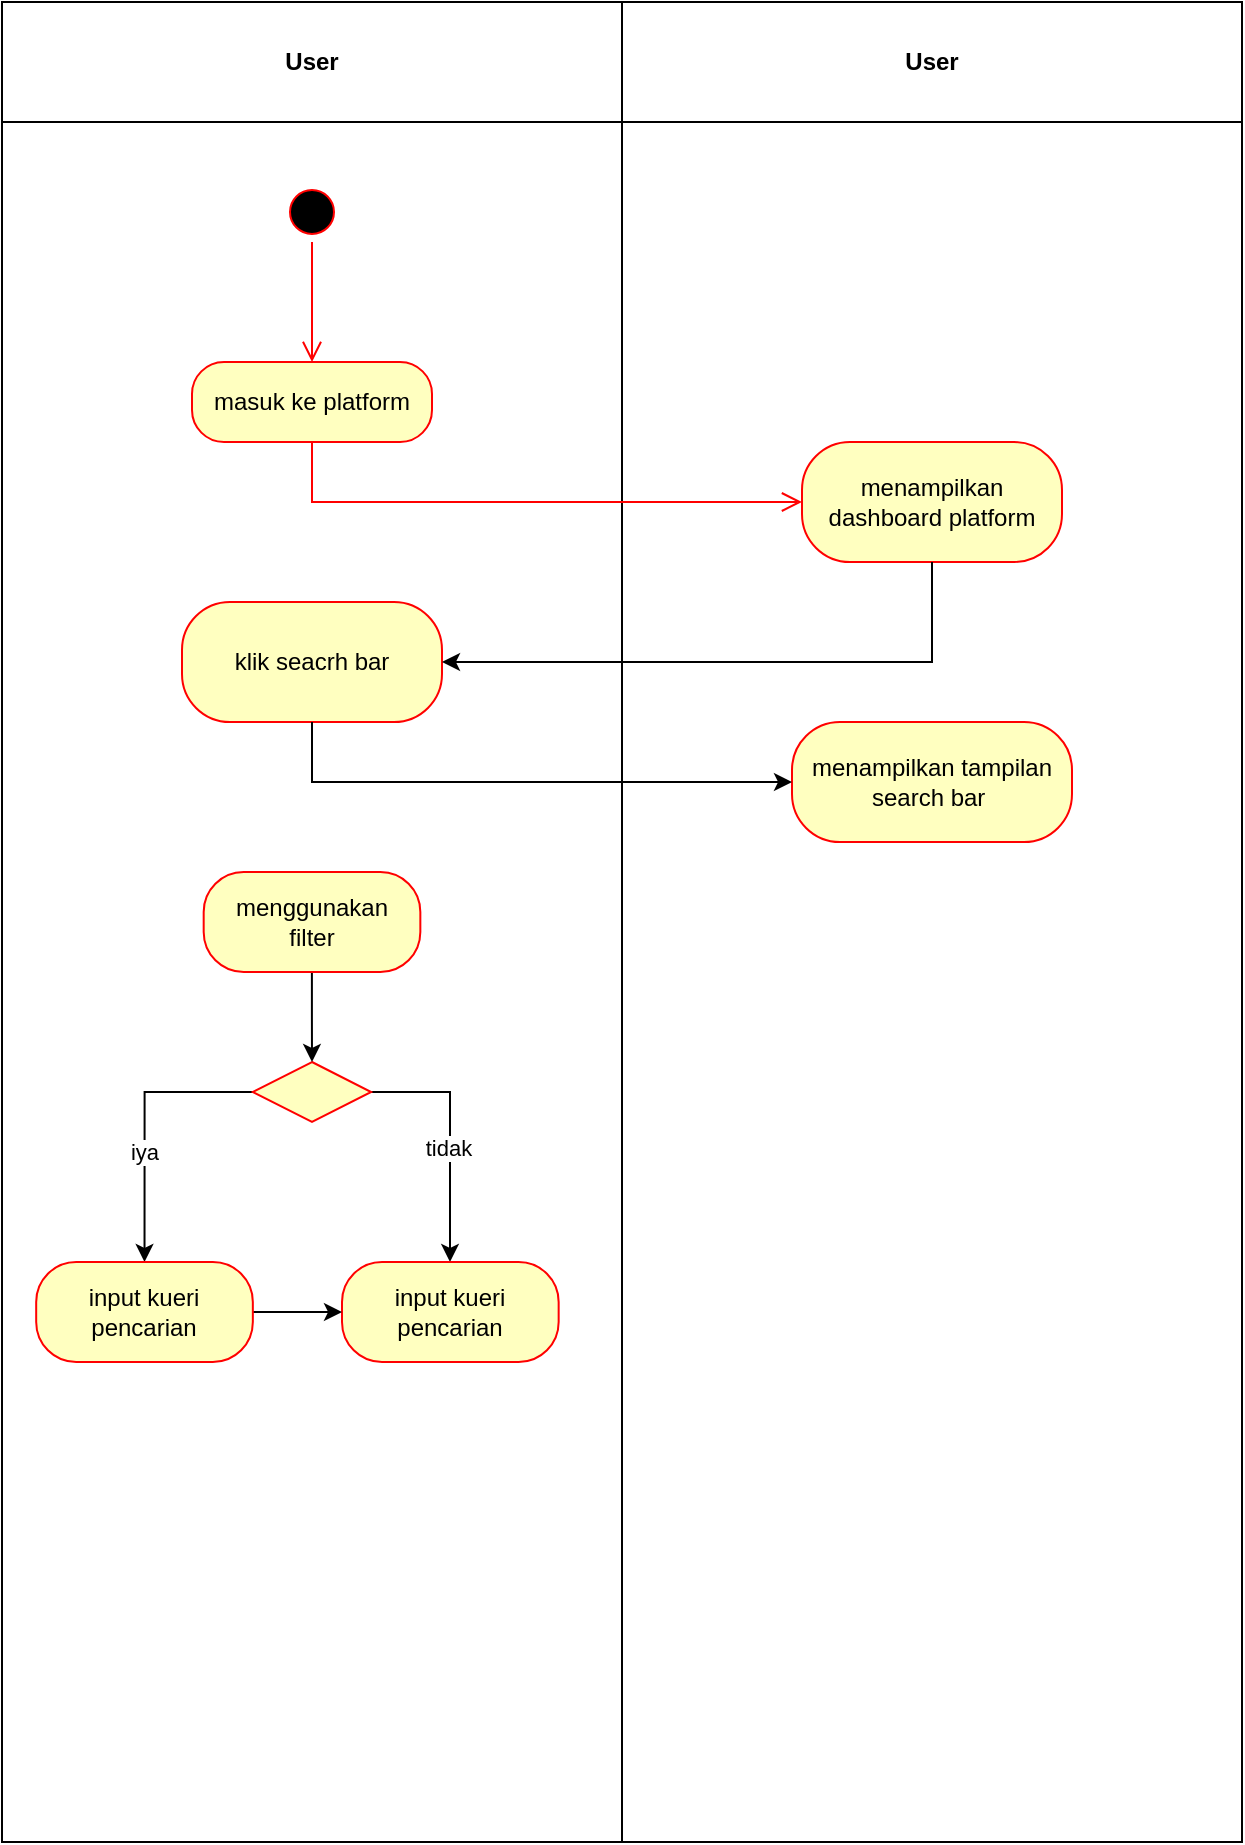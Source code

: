 <mxfile version="21.7.5" type="github">
  <diagram name="Page-1" id="MIZxu7wP4mGmkguLZ6-_">
    <mxGraphModel dx="990" dy="884" grid="1" gridSize="10" guides="1" tooltips="1" connect="1" arrows="1" fold="1" page="1" pageScale="1" pageWidth="850" pageHeight="1100" math="0" shadow="0">
      <root>
        <mxCell id="0" />
        <mxCell id="1" parent="0" />
        <mxCell id="-zU65-0QSF1-2YwMjitU-1" value="User" style="swimlane;whiteSpace=wrap;html=1;startSize=60;" vertex="1" parent="1">
          <mxGeometry x="170" y="80" width="310" height="920" as="geometry" />
        </mxCell>
        <mxCell id="-zU65-0QSF1-2YwMjitU-3" value="" style="ellipse;html=1;shape=startState;fillColor=#000000;strokeColor=#ff0000;" vertex="1" parent="-zU65-0QSF1-2YwMjitU-1">
          <mxGeometry x="140" y="90" width="30" height="30" as="geometry" />
        </mxCell>
        <mxCell id="-zU65-0QSF1-2YwMjitU-4" value="" style="edgeStyle=orthogonalEdgeStyle;html=1;verticalAlign=bottom;endArrow=open;endSize=8;strokeColor=#ff0000;rounded=0;" edge="1" source="-zU65-0QSF1-2YwMjitU-3" parent="-zU65-0QSF1-2YwMjitU-1">
          <mxGeometry relative="1" as="geometry">
            <mxPoint x="155" y="180" as="targetPoint" />
          </mxGeometry>
        </mxCell>
        <mxCell id="-zU65-0QSF1-2YwMjitU-5" value="masuk ke platform" style="rounded=1;whiteSpace=wrap;html=1;arcSize=40;fontColor=#000000;fillColor=#ffffc0;strokeColor=#ff0000;" vertex="1" parent="-zU65-0QSF1-2YwMjitU-1">
          <mxGeometry x="95" y="180" width="120" height="40" as="geometry" />
        </mxCell>
        <mxCell id="-zU65-0QSF1-2YwMjitU-12" value="klik seacrh bar" style="rounded=1;whiteSpace=wrap;html=1;arcSize=40;fontColor=#000000;fillColor=#ffffc0;strokeColor=#ff0000;" vertex="1" parent="-zU65-0QSF1-2YwMjitU-1">
          <mxGeometry x="90" y="300" width="130" height="60" as="geometry" />
        </mxCell>
        <mxCell id="-zU65-0QSF1-2YwMjitU-25" style="edgeStyle=orthogonalEdgeStyle;rounded=0;orthogonalLoop=1;jettySize=auto;html=1;entryX=0.5;entryY=0;entryDx=0;entryDy=0;" edge="1" parent="-zU65-0QSF1-2YwMjitU-1" source="-zU65-0QSF1-2YwMjitU-17" target="-zU65-0QSF1-2YwMjitU-24">
          <mxGeometry relative="1" as="geometry">
            <Array as="points">
              <mxPoint x="71" y="545" />
            </Array>
          </mxGeometry>
        </mxCell>
        <mxCell id="-zU65-0QSF1-2YwMjitU-29" value="iya" style="edgeLabel;html=1;align=center;verticalAlign=middle;resizable=0;points=[];" vertex="1" connectable="0" parent="-zU65-0QSF1-2YwMjitU-25">
          <mxGeometry x="0.2" y="-1" relative="1" as="geometry">
            <mxPoint as="offset" />
          </mxGeometry>
        </mxCell>
        <mxCell id="-zU65-0QSF1-2YwMjitU-27" style="edgeStyle=orthogonalEdgeStyle;rounded=0;orthogonalLoop=1;jettySize=auto;html=1;" edge="1" parent="-zU65-0QSF1-2YwMjitU-1" source="-zU65-0QSF1-2YwMjitU-17" target="-zU65-0QSF1-2YwMjitU-22">
          <mxGeometry relative="1" as="geometry">
            <Array as="points">
              <mxPoint x="224" y="545" />
            </Array>
          </mxGeometry>
        </mxCell>
        <mxCell id="-zU65-0QSF1-2YwMjitU-30" value="tidak" style="edgeLabel;html=1;align=center;verticalAlign=middle;resizable=0;points=[];" vertex="1" connectable="0" parent="-zU65-0QSF1-2YwMjitU-27">
          <mxGeometry x="0.084" y="-1" relative="1" as="geometry">
            <mxPoint as="offset" />
          </mxGeometry>
        </mxCell>
        <mxCell id="-zU65-0QSF1-2YwMjitU-17" value="" style="rhombus;whiteSpace=wrap;html=1;fontColor=#000000;fillColor=#ffffc0;strokeColor=#ff0000;" vertex="1" parent="-zU65-0QSF1-2YwMjitU-1">
          <mxGeometry x="125.42" y="530" width="59.16" height="30" as="geometry" />
        </mxCell>
        <mxCell id="-zU65-0QSF1-2YwMjitU-28" style="edgeStyle=orthogonalEdgeStyle;rounded=0;orthogonalLoop=1;jettySize=auto;html=1;entryX=0.5;entryY=0;entryDx=0;entryDy=0;" edge="1" parent="-zU65-0QSF1-2YwMjitU-1" source="-zU65-0QSF1-2YwMjitU-20" target="-zU65-0QSF1-2YwMjitU-17">
          <mxGeometry relative="1" as="geometry" />
        </mxCell>
        <mxCell id="-zU65-0QSF1-2YwMjitU-20" value="menggunakan &lt;br&gt;filter" style="rounded=1;whiteSpace=wrap;html=1;arcSize=40;fontColor=#000000;fillColor=#ffffc0;strokeColor=#ff0000;" vertex="1" parent="-zU65-0QSF1-2YwMjitU-1">
          <mxGeometry x="100.84" y="435" width="108.33" height="50" as="geometry" />
        </mxCell>
        <mxCell id="-zU65-0QSF1-2YwMjitU-22" value="input kueri pencarian" style="rounded=1;whiteSpace=wrap;html=1;arcSize=40;fontColor=#000000;fillColor=#ffffc0;strokeColor=#ff0000;" vertex="1" parent="-zU65-0QSF1-2YwMjitU-1">
          <mxGeometry x="170.0" y="630" width="108.33" height="50" as="geometry" />
        </mxCell>
        <mxCell id="-zU65-0QSF1-2YwMjitU-26" style="edgeStyle=orthogonalEdgeStyle;rounded=0;orthogonalLoop=1;jettySize=auto;html=1;entryX=0;entryY=0.5;entryDx=0;entryDy=0;" edge="1" parent="-zU65-0QSF1-2YwMjitU-1" source="-zU65-0QSF1-2YwMjitU-24" target="-zU65-0QSF1-2YwMjitU-22">
          <mxGeometry relative="1" as="geometry" />
        </mxCell>
        <mxCell id="-zU65-0QSF1-2YwMjitU-24" value="input kueri pencarian" style="rounded=1;whiteSpace=wrap;html=1;arcSize=40;fontColor=#000000;fillColor=#ffffc0;strokeColor=#ff0000;" vertex="1" parent="-zU65-0QSF1-2YwMjitU-1">
          <mxGeometry x="17.09" y="630" width="108.33" height="50" as="geometry" />
        </mxCell>
        <mxCell id="-zU65-0QSF1-2YwMjitU-2" value="User" style="swimlane;whiteSpace=wrap;html=1;startSize=60;" vertex="1" parent="1">
          <mxGeometry x="480" y="80" width="310" height="920" as="geometry" />
        </mxCell>
        <mxCell id="-zU65-0QSF1-2YwMjitU-10" value="menampilkan dashboard platform" style="rounded=1;whiteSpace=wrap;html=1;arcSize=40;fontColor=#000000;fillColor=#ffffc0;strokeColor=#ff0000;" vertex="1" parent="-zU65-0QSF1-2YwMjitU-2">
          <mxGeometry x="90" y="220" width="130" height="60" as="geometry" />
        </mxCell>
        <mxCell id="-zU65-0QSF1-2YwMjitU-14" value="menampilkan tampilan&lt;br&gt;search bar&amp;nbsp;" style="rounded=1;whiteSpace=wrap;html=1;arcSize=40;fontColor=#000000;fillColor=#ffffc0;strokeColor=#ff0000;" vertex="1" parent="-zU65-0QSF1-2YwMjitU-2">
          <mxGeometry x="85" y="360" width="140" height="60" as="geometry" />
        </mxCell>
        <mxCell id="-zU65-0QSF1-2YwMjitU-6" value="" style="edgeStyle=orthogonalEdgeStyle;html=1;verticalAlign=bottom;endArrow=open;endSize=8;strokeColor=#ff0000;rounded=0;entryX=0;entryY=0.5;entryDx=0;entryDy=0;" edge="1" source="-zU65-0QSF1-2YwMjitU-5" parent="1" target="-zU65-0QSF1-2YwMjitU-10">
          <mxGeometry relative="1" as="geometry">
            <mxPoint x="325" y="360" as="targetPoint" />
            <Array as="points">
              <mxPoint x="325" y="330" />
            </Array>
          </mxGeometry>
        </mxCell>
        <mxCell id="-zU65-0QSF1-2YwMjitU-13" style="edgeStyle=orthogonalEdgeStyle;rounded=0;orthogonalLoop=1;jettySize=auto;html=1;entryX=1;entryY=0.5;entryDx=0;entryDy=0;" edge="1" parent="1" source="-zU65-0QSF1-2YwMjitU-10" target="-zU65-0QSF1-2YwMjitU-12">
          <mxGeometry relative="1" as="geometry">
            <Array as="points">
              <mxPoint x="635" y="410" />
            </Array>
          </mxGeometry>
        </mxCell>
        <mxCell id="-zU65-0QSF1-2YwMjitU-15" style="edgeStyle=orthogonalEdgeStyle;rounded=0;orthogonalLoop=1;jettySize=auto;html=1;entryX=0;entryY=0.5;entryDx=0;entryDy=0;" edge="1" parent="1" source="-zU65-0QSF1-2YwMjitU-12" target="-zU65-0QSF1-2YwMjitU-14">
          <mxGeometry relative="1" as="geometry">
            <Array as="points">
              <mxPoint x="325" y="470" />
            </Array>
          </mxGeometry>
        </mxCell>
      </root>
    </mxGraphModel>
  </diagram>
</mxfile>
